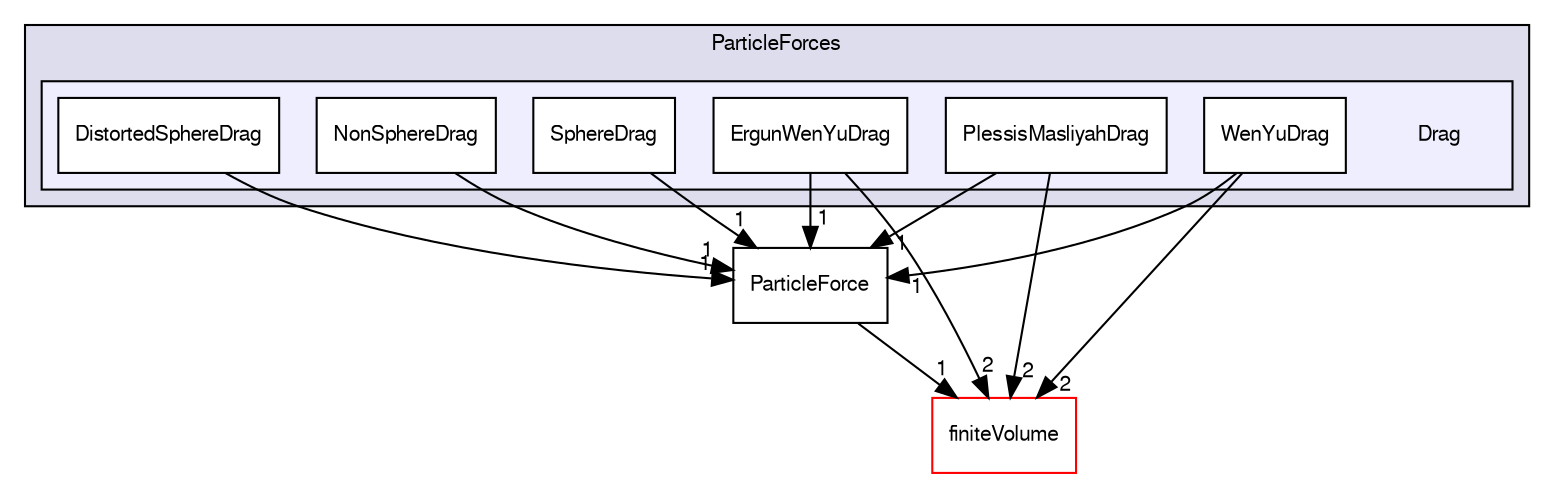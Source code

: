 digraph "src/lagrangian/intermediate/submodels/Kinematic/ParticleForces/Drag" {
  bgcolor=transparent;
  compound=true
  node [ fontsize="10", fontname="FreeSans"];
  edge [ labelfontsize="10", labelfontname="FreeSans"];
  subgraph clusterdir_7880c6dec9d81c909715027e243e12ba {
    graph [ bgcolor="#ddddee", pencolor="black", label="ParticleForces" fontname="FreeSans", fontsize="10", URL="dir_7880c6dec9d81c909715027e243e12ba.html"]
  subgraph clusterdir_620819115bb7ac1ed0b4d6e4ce0b4bd5 {
    graph [ bgcolor="#eeeeff", pencolor="black", label="" URL="dir_620819115bb7ac1ed0b4d6e4ce0b4bd5.html"];
    dir_620819115bb7ac1ed0b4d6e4ce0b4bd5 [shape=plaintext label="Drag"];
    dir_787781567718d3730d5704d4dad44a63 [shape=box label="DistortedSphereDrag" color="black" fillcolor="white" style="filled" URL="dir_787781567718d3730d5704d4dad44a63.html"];
    dir_b529926956c716ce3d22a0b8d4c8ff65 [shape=box label="ErgunWenYuDrag" color="black" fillcolor="white" style="filled" URL="dir_b529926956c716ce3d22a0b8d4c8ff65.html"];
    dir_1f7694fd5ce772603dfae9e12f34de8b [shape=box label="NonSphereDrag" color="black" fillcolor="white" style="filled" URL="dir_1f7694fd5ce772603dfae9e12f34de8b.html"];
    dir_0f6d1fcaabed8e1c89696f6b96ff17ee [shape=box label="PlessisMasliyahDrag" color="black" fillcolor="white" style="filled" URL="dir_0f6d1fcaabed8e1c89696f6b96ff17ee.html"];
    dir_bc5d35bad4da7cf37be7acccbec425d5 [shape=box label="SphereDrag" color="black" fillcolor="white" style="filled" URL="dir_bc5d35bad4da7cf37be7acccbec425d5.html"];
    dir_efe82411b10ce43444c26b9d651e5632 [shape=box label="WenYuDrag" color="black" fillcolor="white" style="filled" URL="dir_efe82411b10ce43444c26b9d651e5632.html"];
  }
  }
  dir_9bd15774b555cf7259a6fa18f99fe99b [shape=box label="finiteVolume" color="red" URL="dir_9bd15774b555cf7259a6fa18f99fe99b.html"];
  dir_6ac06ece5f26f1196a12108b46c15ea0 [shape=box label="ParticleForce" URL="dir_6ac06ece5f26f1196a12108b46c15ea0.html"];
  dir_1f7694fd5ce772603dfae9e12f34de8b->dir_6ac06ece5f26f1196a12108b46c15ea0 [headlabel="1", labeldistance=1.5 headhref="dir_001352_001364.html"];
  dir_6ac06ece5f26f1196a12108b46c15ea0->dir_9bd15774b555cf7259a6fa18f99fe99b [headlabel="1", labeldistance=1.5 headhref="dir_001364_000727.html"];
  dir_bc5d35bad4da7cf37be7acccbec425d5->dir_6ac06ece5f26f1196a12108b46c15ea0 [headlabel="1", labeldistance=1.5 headhref="dir_001354_001364.html"];
  dir_787781567718d3730d5704d4dad44a63->dir_6ac06ece5f26f1196a12108b46c15ea0 [headlabel="1", labeldistance=1.5 headhref="dir_001350_001364.html"];
  dir_b529926956c716ce3d22a0b8d4c8ff65->dir_9bd15774b555cf7259a6fa18f99fe99b [headlabel="2", labeldistance=1.5 headhref="dir_001351_000727.html"];
  dir_b529926956c716ce3d22a0b8d4c8ff65->dir_6ac06ece5f26f1196a12108b46c15ea0 [headlabel="1", labeldistance=1.5 headhref="dir_001351_001364.html"];
  dir_efe82411b10ce43444c26b9d651e5632->dir_9bd15774b555cf7259a6fa18f99fe99b [headlabel="2", labeldistance=1.5 headhref="dir_001355_000727.html"];
  dir_efe82411b10ce43444c26b9d651e5632->dir_6ac06ece5f26f1196a12108b46c15ea0 [headlabel="1", labeldistance=1.5 headhref="dir_001355_001364.html"];
  dir_0f6d1fcaabed8e1c89696f6b96ff17ee->dir_9bd15774b555cf7259a6fa18f99fe99b [headlabel="2", labeldistance=1.5 headhref="dir_001353_000727.html"];
  dir_0f6d1fcaabed8e1c89696f6b96ff17ee->dir_6ac06ece5f26f1196a12108b46c15ea0 [headlabel="1", labeldistance=1.5 headhref="dir_001353_001364.html"];
}
